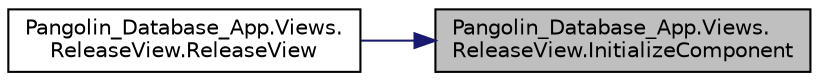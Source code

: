 digraph "Pangolin_Database_App.Views.ReleaseView.InitializeComponent"
{
 // LATEX_PDF_SIZE
  edge [fontname="Helvetica",fontsize="10",labelfontname="Helvetica",labelfontsize="10"];
  node [fontname="Helvetica",fontsize="10",shape=record];
  rankdir="RL";
  Node1 [label="Pangolin_Database_App.Views.\lReleaseView.InitializeComponent",height=0.2,width=0.4,color="black", fillcolor="grey75", style="filled", fontcolor="black",tooltip="InitializeComponent"];
  Node1 -> Node2 [dir="back",color="midnightblue",fontsize="10",style="solid",fontname="Helvetica"];
  Node2 [label="Pangolin_Database_App.Views.\lReleaseView.ReleaseView",height=0.2,width=0.4,color="black", fillcolor="white", style="filled",URL="$class_pangolin___database___app_1_1_views_1_1_release_view.html#a8a2ca8c3470316246e6e0c8caf3d0035",tooltip=" "];
}
